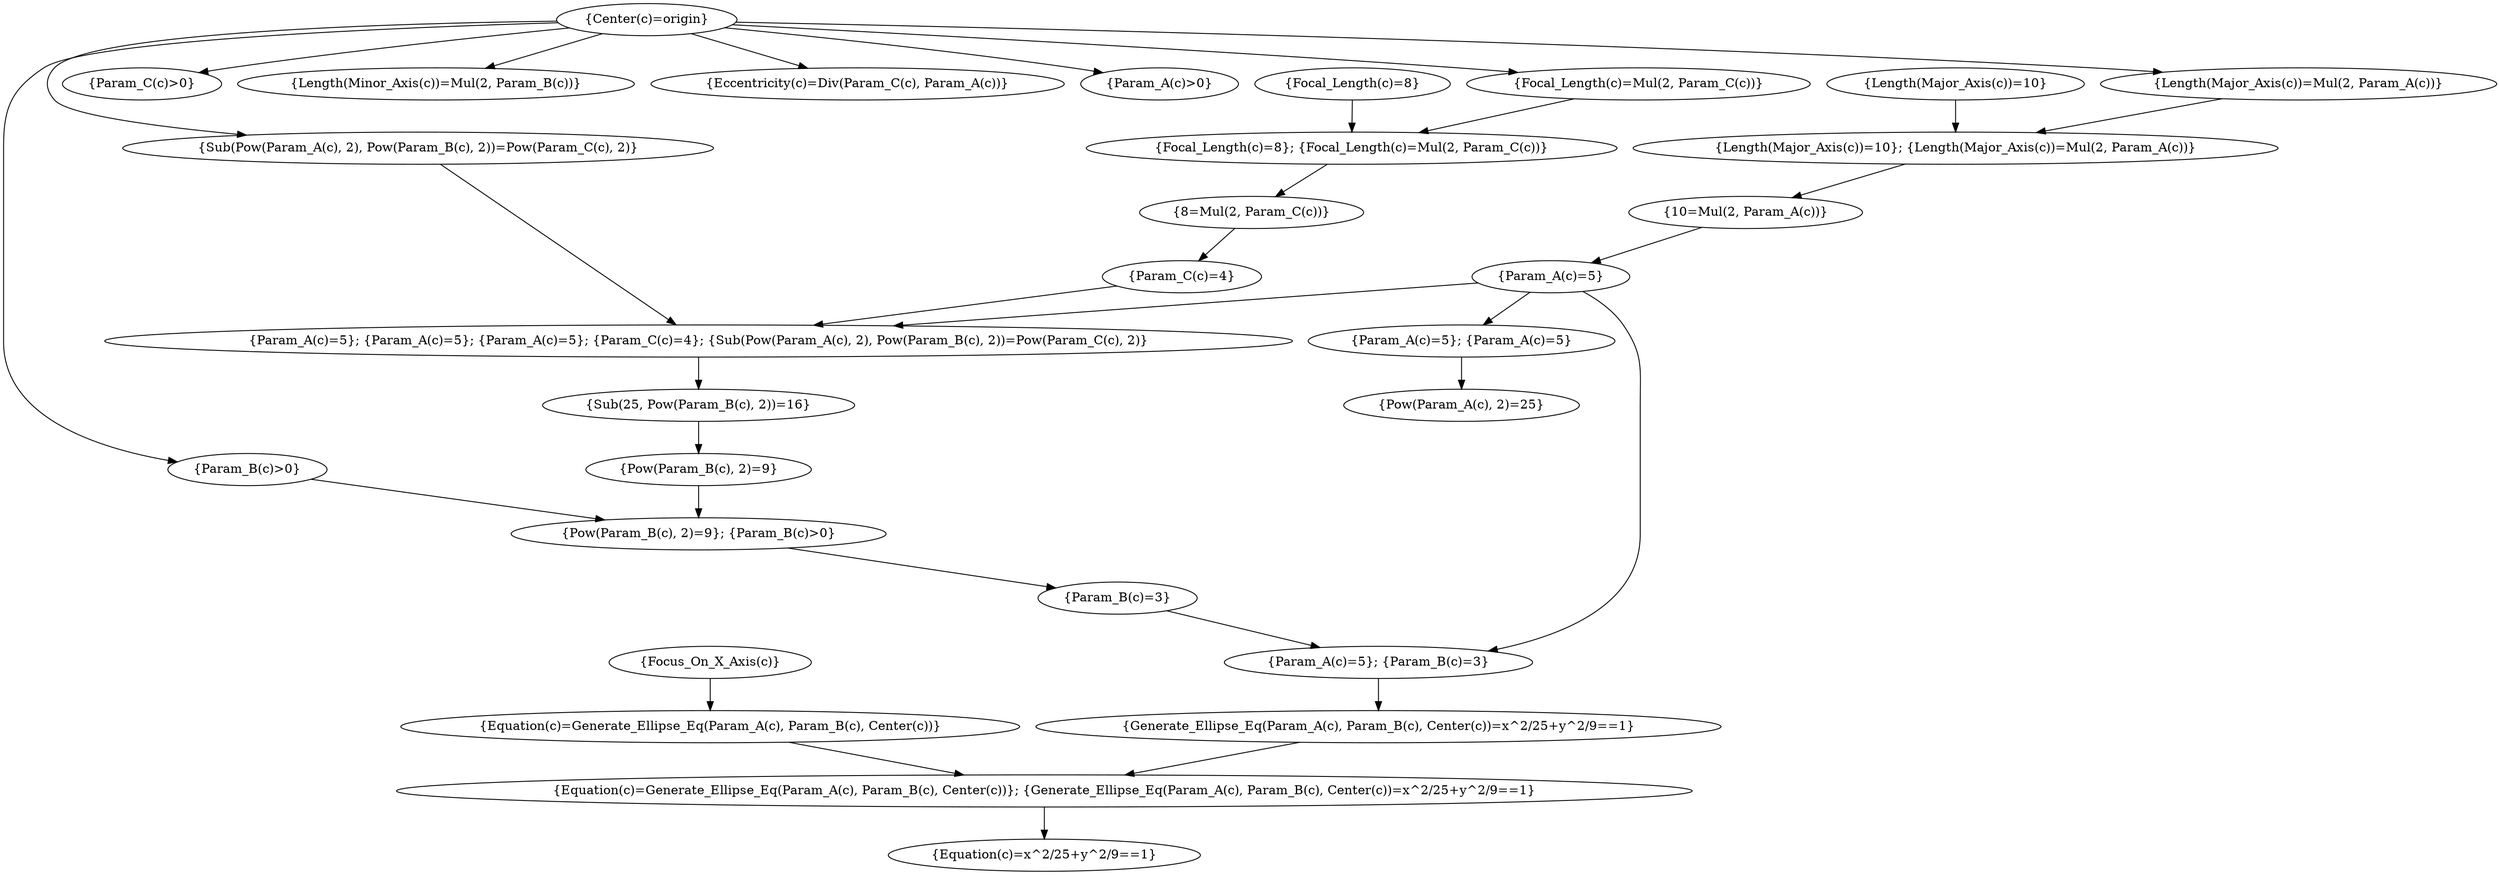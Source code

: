 digraph all_progress {
	graph [bb="0,0,2405.6,972"];
	node [label="\N"];
	"{Center(c)=origin}"	[height=0.5,
		pos="627,954",
		width=2.2937];
	"{Param_A(c)>0}"	[height=0.5,
		pos="1120,882",
		width=2.1088];
	"{Center(c)=origin}" -> "{Param_A(c)>0}"	[pos="e,1064.8,894.61 699.45,945.1 781.19,935.84 918.01,919.28 1035,900 1041,899.01 1047.3,897.9 1053.6,896.74"];
	"{Param_B(c)>0}"	[height=0.5,
		pos="236,450",
		width=2.0946];
	"{Center(c)=origin}" -> "{Param_B(c)>0}"	[pos="e,174.3,460.72 546.12,949.91 396.18,943.55 86.544,927.29 46,900 9.0597,875.14 0,855.53 0,811 0,811 0,811 0,593 0,515.73 94.046,479.43 \
163.4,463.16"];
	"{Param_C(c)>0}"	[height=0.5,
		pos="141,882",
		width=2.0946];
	"{Center(c)=origin}" -> "{Param_C(c)>0}"	[pos="e,196.02,894.7 554.52,944.96 473.86,935.66 339.74,919.15 225,900 219.13,899.02 213.04,897.93 206.95,896.79"];
	"{Sub(Pow(Param_A(c), 2), Pow(Param_B(c), 2))=Pow(Param_C(c), 2)}"	[height=0.5,
		pos="403,810",
		width=7.8809];
	"{Center(c)=origin}" -> "{Sub(Pow(Param_A(c), 2), Pow(Param_B(c), 2))=Pow(Param_C(c), 2)}"	[pos="e,184.58,821.84 544.84,951.35 394.88,947.49 89.196,935.33 57,900 46.223,888.17 46.578,876.14 57,864 74.323,843.82 120.24,831.25 \
173.19,823.43"];
	"{Length(Major_Axis(c))=Mul(2, Param_A(c))}"	[height=0.5,
		pos="2215,882",
		width=5.2934];
	"{Center(c)=origin}" -> "{Length(Major_Axis(c))=Mul(2, Param_A(c))}"	[pos="e,2081.7,895.2 708.81,951.21 923.28,946.22 1519.5,930.5 2015,900 2032.9,898.9 2051.8,897.55 2070.4,896.09"];
	"{Length(Minor_Axis(c))=Mul(2, Param_B(c))}"	[height=0.5,
		pos="425,882",
		width=5.2934];
	"{Center(c)=origin}" -> "{Length(Minor_Axis(c))=Mul(2, Param_B(c))}"	[pos="e,473.45,899.79 584.16,938.15 555.03,928.06 516.1,914.57 484.04,903.46"];
	"{Focal_Length(c)=Mul(2, Param_C(c))}"	[height=0.5,
		pos="1580,882",
		width=4.5541];
	"{Center(c)=origin}" -> "{Focal_Length(c)=Mul(2, Param_C(c))}"	[pos="e,1463.3,894.96 705.94,948.42 846.83,940.08 1150.8,921.28 1407,900 1421.6,898.78 1437,897.41 1452.2,896"];
	"{Eccentricity(c)=Div(Param_C(c), Param_A(c))}"	[height=0.5,
		pos="830,882",
		width=5.4498];
	"{Center(c)=origin}" -> "{Eccentricity(c)=Div(Param_C(c), Param_A(c))}"	[pos="e,781.08,899.87 669.56,938.33 698.8,928.24 738.04,914.71 770.39,903.55"];
	"{Pow(Param_B(c), 2)=9}; {Param_B(c)>0}"	[height=0.5,
		pos="673,378",
		width=4.9238];
	"{Param_B(c)>0}" -> "{Pow(Param_B(c), 2)=9}; {Param_B(c)>0}"	[pos="e,580.96,393.74 297.22,439.19 367.81,427.89 484.99,409.12 569.75,395.54"];
	"{Param_A(c)=5}; {Param_A(c)=5}; {Param_A(c)=5}; {Param_C(c)=4}; {Sub(Pow(Param_A(c), 2), Pow(Param_B(c), 2))=Pow(Param_C(c), 2)}"	[height=0.5,
		pos="673,594",
		width=15.658];
	"{Sub(Pow(Param_A(c), 2), Pow(Param_B(c), 2))=Pow(Param_C(c), 2)}" -> "{Param_A(c)=5}; {Param_A(c)=5}; {Param_A(c)=5}; {Param_C(c)=4}; {Sub(Pow(Param_A(c), 2), Pow(Param_B(c), 2))=Pow(Param_C(c), 2)}"	[pos="e,651.26,612.23 424.64,791.85 472.43,753.97 587.11,663.08 642.3,619.33"];
	"{Length(Major_Axis(c))=10}; {Length(Major_Axis(c))=Mul(2, Param_A(c))}"	[height=0.5,
		pos="1884,810",
		width=8.5349];
	"{Length(Major_Axis(c))=Mul(2, Param_A(c))}" -> "{Length(Major_Axis(c))=10}; {Length(Major_Axis(c))=Mul(2, Param_A(c))}"	[pos="e,1963.5,827.82 2139.5,865.03 2090.5,854.67 2026.4,841.12 1974.7,830.18"];
	"{Focal_Length(c)=8}; {Focal_Length(c)=Mul(2, Param_C(c))}"	[height=0.5,
		pos="1306,810",
		width=6.9426];
	"{Focal_Length(c)=Mul(2, Param_C(c))}" -> "{Focal_Length(c)=8}; {Focal_Length(c)=Mul(2, Param_C(c))}"	[pos="e,1371.9,827.84 1517.1,864.94 1477.3,854.75 1425.4,841.5 1383,830.68"];
	"{Focus_On_X_Axis(c)}"	[height=0.5,
		pos="703,234",
		width=2.8197];
	"{Equation(c)=Generate_Ellipse_Eq(Param_A(c), Param_B(c), Center(c))}"	[height=0.5,
		pos="703,162",
		width=8.0373];
	"{Focus_On_X_Axis(c)}" -> "{Equation(c)=Generate_Ellipse_Eq(Param_A(c), Param_B(c), Center(c))}"	[pos="e,703,180.1 703,215.7 703,208.41 703,199.73 703,191.54"];
	"{Equation(c)=Generate_Ellipse_Eq(Param_A(c), Param_B(c), Center(c))}; {Generate_Ellipse_Eq(Param_A(c), Param_B(c), Center(c))=x^\
2/25+y^2/9==1}"	[height=0.5,
		pos="1013,90",
		width=16.596];
	"{Equation(c)=Generate_Ellipse_Eq(Param_A(c), Param_B(c), Center(c))}" -> "{Equation(c)=Generate_Ellipse_Eq(Param_A(c), Param_B(c), Center(c))}; {Generate_Ellipse_Eq(Param_A(c), Param_B(c), Center(c))=x^\
2/25+y^2/9==1}"	[pos="e,936.31,108.32 777.65,144.14 822.1,134.11 878.73,121.32 925.31,110.8"];
	"{Focal_Length(c)=8}"	[height=0.5,
		pos="1306,882",
		width=2.5496];
	"{Focal_Length(c)=8}" -> "{Focal_Length(c)=8}; {Focal_Length(c)=Mul(2, Param_C(c))}"	[pos="e,1306,828.1 1306,863.7 1306,856.41 1306,847.73 1306,839.54"];
	"{8=Mul(2, Param_C(c))}"	[height=0.5,
		pos="1200,738",
		width=2.9761];
	"{Focal_Length(c)=8}; {Focal_Length(c)=Mul(2, Param_C(c))}" -> "{8=Mul(2, Param_C(c))}"	[pos="e,1225.5,755.86 1279.8,791.7 1266.2,782.73 1249.5,771.66 1234.8,761.98"];
	"{Param_C(c)=4}"	[height=0.5,
		pos="1123,666",
		width=2.0946];
	"{8=Mul(2, Param_C(c))}" -> "{Param_C(c)=4}"	[pos="e,1141.5,683.79 1181.4,720.05 1171.9,711.46 1160.2,700.86 1149.8,691.4"];
	"{Param_C(c)=4}" -> "{Param_A(c)=5}; {Param_A(c)=5}; {Param_A(c)=5}; {Param_C(c)=4}; {Sub(Pow(Param_A(c), 2), Pow(Param_B(c), 2))=Pow(Param_C(c), 2)}"	[pos="e,783.12,612.13 1061.4,655.41 992.88,644.76 880.58,627.29 794.3,613.87"];
	"{Length(Major_Axis(c))=10}"	[height=0.5,
		pos="1884,882",
		width=3.4026];
	"{Length(Major_Axis(c))=10}" -> "{Length(Major_Axis(c))=10}; {Length(Major_Axis(c))=Mul(2, Param_A(c))}"	[pos="e,1884,828.1 1884,863.7 1884,856.41 1884,847.73 1884,839.54"];
	"{10=Mul(2, Param_A(c))}"	[height=0.5,
		pos="1685,738",
		width=3.1182];
	"{Length(Major_Axis(c))=10}; {Length(Major_Axis(c))=Mul(2, Param_A(c))}" -> "{10=Mul(2, Param_A(c))}"	[pos="e,1730,754.83 1835.1,791.79 1806.5,781.73 1770.3,769 1740.6,758.56"];
	"{Param_A(c)=5}"	[height=0.5,
		pos="1488,666",
		width=2.1088];
	"{10=Mul(2, Param_A(c))}" -> "{Param_A(c)=5}"	[pos="e,1528.8,681.51 1640.3,721.12 1610.3,710.47 1570.8,696.42 1539.5,685.31"];
	"{Param_A(c)=5}; {Param_A(c)=5}"	[height=0.5,
		pos="1401,594",
		width=4.0566];
	"{Param_A(c)=5}" -> "{Param_A(c)=5}; {Param_A(c)=5}"	[pos="e,1422.4,612.2 1467.4,648.41 1456.6,639.71 1443.1,628.89 1431.2,619.27"];
	"{Param_A(c)=5}" -> "{Param_A(c)=5}; {Param_A(c)=5}; {Param_A(c)=5}; {Param_C(c)=4}; {Sub(Pow(Param_A(c), 2), Pow(Param_B(c), 2))=Pow(Param_C(c), 2)}"	[pos="e,863.88,611.39 1417.5,658.94 1298,648.68 1051.7,627.53 875.15,612.36"];
	"{Param_A(c)=5}; {Param_B(c)=3}"	[height=0.5,
		pos="1324,234",
		width=4.0423];
	"{Param_A(c)=5}" -> "{Param_A(c)=5}; {Param_B(c)=3}"	[pos="e,1414.3,248.5 1517.1,648.91 1530.9,639.82 1546.5,627.22 1556,612 1577.5,577.72 1575,563.45 1575,523 1575,523 1575,523 1575,377 \
1575,304.64 1495,268.73 1425.3,251.17"];
	"{Pow(Param_A(c), 2)=25}"	[height=0.5,
		pos="1401,522",
		width=3.1325];
	"{Param_A(c)=5}; {Param_A(c)=5}" -> "{Pow(Param_A(c), 2)=25}"	[pos="e,1401,540.1 1401,575.7 1401,568.41 1401,559.73 1401,551.54"];
	"{Sub(25, Pow(Param_B(c), 2))=16}"	[height=0.5,
		pos="673,522",
		width=4.085];
	"{Param_A(c)=5}; {Param_A(c)=5}; {Param_A(c)=5}; {Param_C(c)=4}; {Sub(Pow(Param_A(c), 2), Pow(Param_B(c), 2))=Pow(Param_C(c), 2)}" -> "{Sub(25, Pow(Param_B(c), 2))=16}"	[pos="e,673,540.1 673,575.7 673,568.41 673,559.73 673,551.54"];
	"{Pow(Param_B(c), 2)=9}"	[height=0.5,
		pos="673,450",
		width=2.9903];
	"{Sub(25, Pow(Param_B(c), 2))=16}" -> "{Pow(Param_B(c), 2)=9}"	[pos="e,673,468.1 673,503.7 673,496.41 673,487.73 673,479.54"];
	"{Pow(Param_B(c), 2)=9}" -> "{Pow(Param_B(c), 2)=9}; {Param_B(c)>0}"	[pos="e,673,396.1 673,431.7 673,424.41 673,415.73 673,407.54"];
	"{Param_B(c)=3}"	[height=0.5,
		pos="1073,306",
		width=2.0946];
	"{Pow(Param_B(c), 2)=9}; {Param_B(c)>0}" -> "{Param_B(c)=3}"	[pos="e,1013.4,317.42 759.3,361.9 831.96,349.18 934.61,331.22 1002.4,319.35"];
	"{Param_B(c)=3}" -> "{Param_A(c)=5}; {Param_B(c)=3}"	[pos="e,1266.7,250.98 1120.8,291.67 1159,281.01 1213.1,265.94 1255.8,254.02"];
	"{Generate_Ellipse_Eq(Param_A(c), Param_B(c), Center(c))=x^2/25+y^2/9==1}"	[height=0.5,
		pos="1324,162",
		width=8.7197];
	"{Param_A(c)=5}; {Param_B(c)=3}" -> "{Generate_Ellipse_Eq(Param_A(c), Param_B(c), Center(c))=x^2/25+y^2/9==1}"	[pos="e,1324,180.1 1324,215.7 1324,208.41 1324,199.73 1324,191.54"];
	"{Generate_Ellipse_Eq(Param_A(c), Param_B(c), Center(c))=x^2/25+y^2/9==1}" -> "{Equation(c)=Generate_Ellipse_Eq(Param_A(c), Param_B(c), Center(c))}; {Generate_Ellipse_Eq(Param_A(c), Param_B(c), Center(c))=x^\
2/25+y^2/9==1}"	[pos="e,1090,108.34 1248.7,144.05 1204.2,134.03 1147.6,121.3 1101,110.81"];
	"{Equation(c)=x^2/25+y^2/9==1}"	[height=0.5,
		pos="1013,18",
		width=3.8149];
	"{Equation(c)=Generate_Ellipse_Eq(Param_A(c), Param_B(c), Center(c))}; {Generate_Ellipse_Eq(Param_A(c), Param_B(c), Center(c))=x^\
2/25+y^2/9==1}" -> "{Equation(c)=x^2/25+y^2/9==1}"	[pos="e,1013,36.104 1013,71.697 1013,64.407 1013,55.726 1013,47.536"];
}
